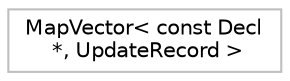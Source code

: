 digraph "Graphical Class Hierarchy"
{
 // LATEX_PDF_SIZE
  bgcolor="transparent";
  edge [fontname="Helvetica",fontsize="10",labelfontname="Helvetica",labelfontsize="10"];
  node [fontname="Helvetica",fontsize="10",shape=record];
  rankdir="LR";
  Node0 [label="MapVector\< const Decl\l *, UpdateRecord \>",height=0.2,width=0.4,color="grey75",tooltip=" "];
}
